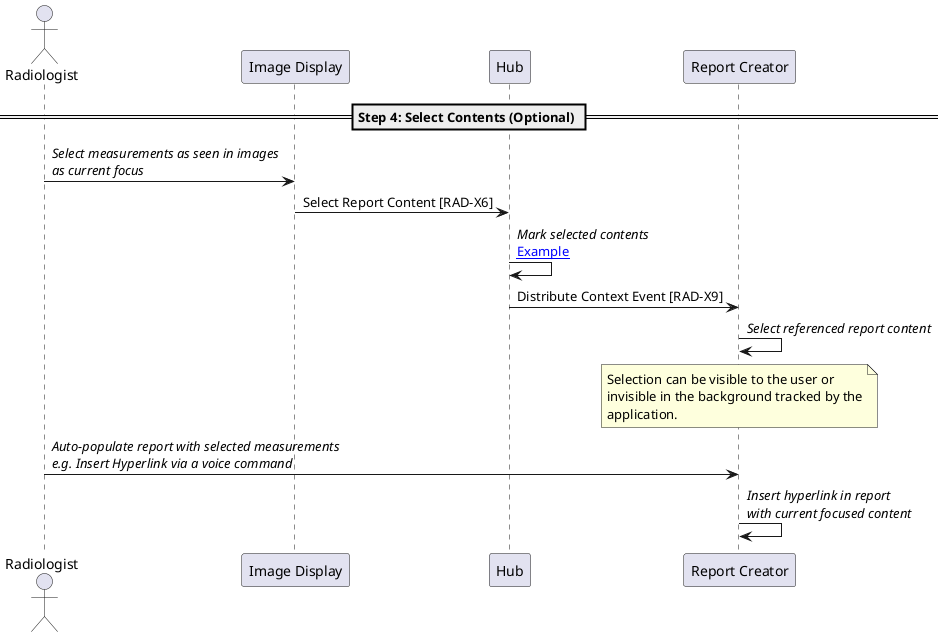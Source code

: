 @startuml

actor Radiologist as User
participant "Image Display" as PACS
participant "Hub" as Hub
participant "Report Creator" as Report

== Step 4: Select Contents (Optional) ==

User->PACS: //Select measurements as seen in images//\n//as current focus//

PACS->Hub: Select Report Content [RAD-X6]
Hub->Hub: //Mark selected contents//\n[[select_study_and_observation.html#available-context-and-content-in-hub Example]]
Hub->Report: Distribute Context Event [RAD-X9]

Report->Report: //Select referenced report content//
note over Report
Selection can be visible to the user or
invisible in the background tracked by the
application.
end note

User->Report: //Auto-populate report with selected measurements//\n//e.g. Insert Hyperlink via a voice command//

Report->Report: //Insert hyperlink in report//\n//with current focused content//

@enduml